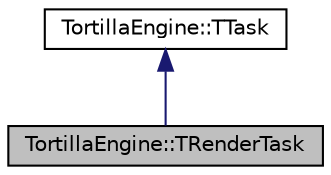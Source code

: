 digraph "TortillaEngine::TRenderTask"
{
 // LATEX_PDF_SIZE
  edge [fontname="Helvetica",fontsize="10",labelfontname="Helvetica",labelfontsize="10"];
  node [fontname="Helvetica",fontsize="10",shape=record];
  Node1 [label="TortillaEngine::TRenderTask",height=0.2,width=0.4,color="black", fillcolor="grey75", style="filled", fontcolor="black",tooltip="Render management."];
  Node2 -> Node1 [dir="back",color="midnightblue",fontsize="10",style="solid",fontname="Helvetica"];
  Node2 [label="TortillaEngine::TTask",height=0.2,width=0.4,color="black", fillcolor="white", style="filled",URL="$class_tortilla_engine_1_1_t_task.html",tooltip="Base class for all the tasks."];
}
